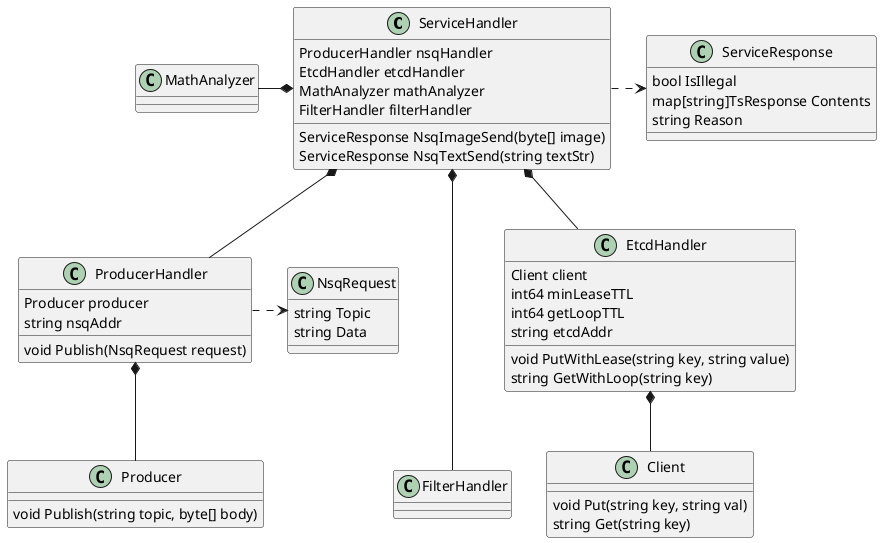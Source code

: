 @startuml
'https://plantuml.com/class-diagram
'skinparam dpi 800
class ServiceHandler {
	ProducerHandler nsqHandler
	EtcdHandler etcdHandler
	MathAnalyzer mathAnalyzer
	FilterHandler filterHandler
	ServiceResponse NsqImageSend(byte[] image)
    ServiceResponse NsqTextSend(string textStr)
}
MathAnalyzer -* ServiceHandler
ServiceHandler .> ServiceResponse
ServiceHandler *--- FilterHandler
ServiceHandler *-- EtcdHandler
ServiceHandler *-- ProducerHandler
class ServiceResponse {
	bool IsIllegal
	map[string]TsResponse Contents
	string Reason
}
class ProducerHandler {
	Producer producer
	string nsqAddr
	void Publish(NsqRequest request)
}
class Producer {
void Publish(string topic, byte[] body)
}
ProducerHandler *-- Producer
class NsqRequest {
	string Topic
	string Data
}
ProducerHandler .> NsqRequest
class EtcdHandler {
	Client client
	int64 minLeaseTTL
	int64 getLoopTTL
	string etcdAddr
	void PutWithLease(string key, string value)
	string GetWithLoop(string key)
}

class Client {
    void Put(string key, string val)
    string Get(string key)
}
EtcdHandler *-- Client
@enduml